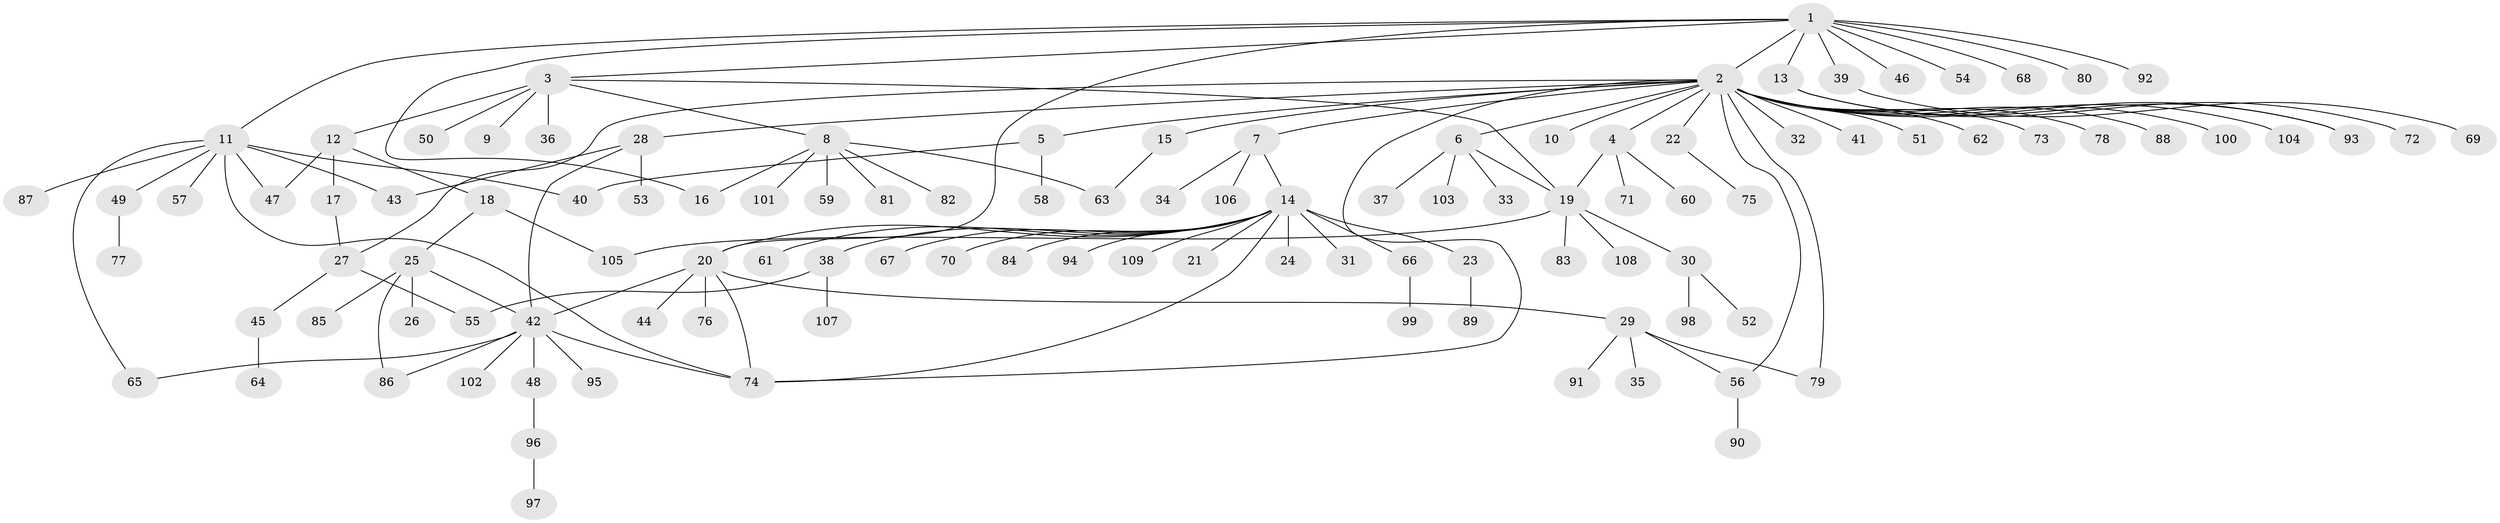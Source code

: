 // Generated by graph-tools (version 1.1) at 2025/49/03/09/25 03:49:55]
// undirected, 109 vertices, 130 edges
graph export_dot {
graph [start="1"]
  node [color=gray90,style=filled];
  1;
  2;
  3;
  4;
  5;
  6;
  7;
  8;
  9;
  10;
  11;
  12;
  13;
  14;
  15;
  16;
  17;
  18;
  19;
  20;
  21;
  22;
  23;
  24;
  25;
  26;
  27;
  28;
  29;
  30;
  31;
  32;
  33;
  34;
  35;
  36;
  37;
  38;
  39;
  40;
  41;
  42;
  43;
  44;
  45;
  46;
  47;
  48;
  49;
  50;
  51;
  52;
  53;
  54;
  55;
  56;
  57;
  58;
  59;
  60;
  61;
  62;
  63;
  64;
  65;
  66;
  67;
  68;
  69;
  70;
  71;
  72;
  73;
  74;
  75;
  76;
  77;
  78;
  79;
  80;
  81;
  82;
  83;
  84;
  85;
  86;
  87;
  88;
  89;
  90;
  91;
  92;
  93;
  94;
  95;
  96;
  97;
  98;
  99;
  100;
  101;
  102;
  103;
  104;
  105;
  106;
  107;
  108;
  109;
  1 -- 2;
  1 -- 3;
  1 -- 11;
  1 -- 13;
  1 -- 16;
  1 -- 20;
  1 -- 39;
  1 -- 46;
  1 -- 54;
  1 -- 68;
  1 -- 80;
  1 -- 92;
  2 -- 4;
  2 -- 5;
  2 -- 6;
  2 -- 7;
  2 -- 10;
  2 -- 15;
  2 -- 22;
  2 -- 27;
  2 -- 28;
  2 -- 32;
  2 -- 41;
  2 -- 51;
  2 -- 56;
  2 -- 62;
  2 -- 73;
  2 -- 74;
  2 -- 78;
  2 -- 79;
  2 -- 88;
  2 -- 93;
  2 -- 100;
  2 -- 104;
  3 -- 8;
  3 -- 9;
  3 -- 12;
  3 -- 19;
  3 -- 36;
  3 -- 50;
  4 -- 19;
  4 -- 60;
  4 -- 71;
  5 -- 40;
  5 -- 58;
  6 -- 19;
  6 -- 33;
  6 -- 37;
  6 -- 103;
  7 -- 14;
  7 -- 34;
  7 -- 106;
  8 -- 16;
  8 -- 59;
  8 -- 63;
  8 -- 81;
  8 -- 82;
  8 -- 101;
  11 -- 40;
  11 -- 43;
  11 -- 47;
  11 -- 49;
  11 -- 57;
  11 -- 65;
  11 -- 74;
  11 -- 87;
  12 -- 17;
  12 -- 18;
  12 -- 47;
  13 -- 72;
  13 -- 93;
  14 -- 20;
  14 -- 21;
  14 -- 23;
  14 -- 24;
  14 -- 31;
  14 -- 38;
  14 -- 61;
  14 -- 66;
  14 -- 67;
  14 -- 70;
  14 -- 74;
  14 -- 84;
  14 -- 94;
  14 -- 109;
  15 -- 63;
  17 -- 27;
  18 -- 25;
  18 -- 105;
  19 -- 30;
  19 -- 83;
  19 -- 105;
  19 -- 108;
  20 -- 29;
  20 -- 42;
  20 -- 44;
  20 -- 74;
  20 -- 76;
  22 -- 75;
  23 -- 89;
  25 -- 26;
  25 -- 42;
  25 -- 85;
  25 -- 86;
  27 -- 45;
  27 -- 55;
  28 -- 42;
  28 -- 43;
  28 -- 53;
  29 -- 35;
  29 -- 56;
  29 -- 79;
  29 -- 91;
  30 -- 52;
  30 -- 98;
  38 -- 55;
  38 -- 107;
  39 -- 69;
  42 -- 48;
  42 -- 65;
  42 -- 74;
  42 -- 86;
  42 -- 95;
  42 -- 102;
  45 -- 64;
  48 -- 96;
  49 -- 77;
  56 -- 90;
  66 -- 99;
  96 -- 97;
}
